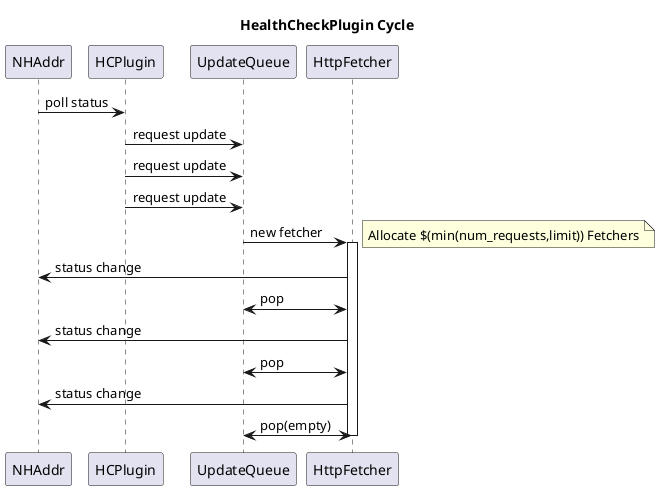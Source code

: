
@startuml
Title HealthCheckPlugin Cycle
NHAddr -> HCPlugin: poll status
HCPlugin -> UpdateQueue: request update
HCPlugin -> UpdateQueue: request update
HCPlugin -> UpdateQueue: request update
UpdateQueue -> HttpFetcher: new fetcher
activate HttpFetcher
note right
  Allocate $(min(num_requests,limit)) Fetchers
end note
HttpFetcher -> NHAddr: status change
UpdateQueue <-> HttpFetcher: pop
HttpFetcher -> NHAddr: status change
UpdateQueue <-> HttpFetcher: pop
HttpFetcher -> NHAddr: status change
UpdateQueue <-> HttpFetcher: pop(empty)
deactivate HttpFetcher
@enduml

@startuml
Title Recusive Resolver Stack
HttpSM-> TxnResolver: get connection
activate TxnResolver
group until successful connection
  group until successful resolve
    TxnResolver->PluginResolver: request
    PluginResolver->PluginResolver: request from children
    PluginResolver->PluginResolver: resolve to parent
    PluginResolver->TxnResolver: wait for 'event'
    hnote over PluginService
      update
    end note
    PluginService-->TxnResolver: 'event'
  end
  PluginResolver->TxnResolver: resolve
  TxnResolver->HttpSM: continue
  hnote over HttpSM
    try connection
  end note
  HttpSM-->TxnResolver: connection failed
end
HttpSM->TxnResolver: connection success
deactivate TxnResolver
HttpSM-->PluginService: Txn Events
@enduml

@startuml
[Component] --> Interface1
[Component] -> Interface2
@enduml